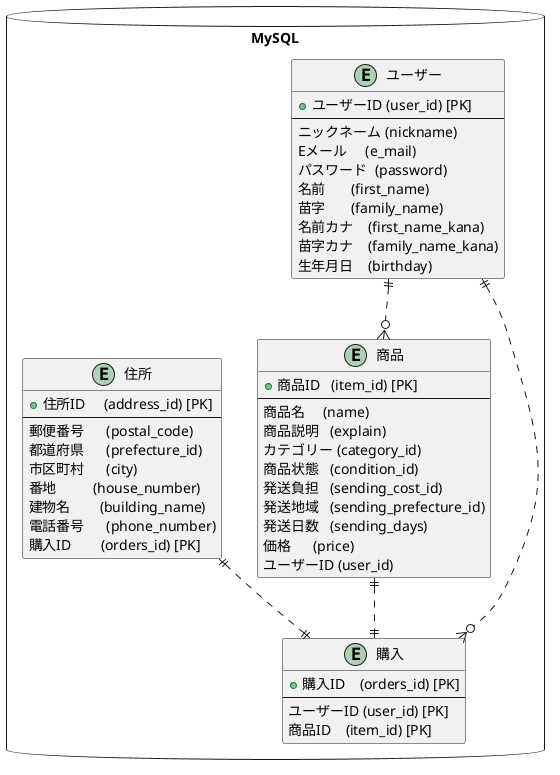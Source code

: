 @startuml EntityRelationship

package "MySQL" as target_system <<Database>> {

    ' ユーザーテーブル
    entity "ユーザー" as users {
        + ユーザーID (user_id) [PK]
        --
        ニックネーム (nickname)
        Eメール     (e_mail)
        パスワード  (password)
        名前       (first_name)
        苗字       (family_name)
        名前カナ    (first_name_kana)
        苗字カナ    (family_name_kana)
        生年月日    (birthday)
       }

    ' 商品テーブル
    entity "商品" as items {
        + 商品ID   (item_id) [PK]
        --
        商品名     (name)
        商品説明   (explain)
        カテゴリー (category_id)
        商品状態   (condition_id)
        発送負担   (sending_cost_id)
        発送地域   (sending_prefecture_id)
        発送日数   (sending_days)
        価格      (price)
        ユーザーID (user_id)
       }
    ' 住所テーブル
    entity "住所" as addresses {
        + 住所ID     (address_id) [PK]
        --
        郵便番号      (postal_code)
        都道府県      (prefecture_id)  
        市区町村      (city)        
        番地          (house_number)
        建物名        (building_name)
        電話番号      (phone_number)
        購入ID        (orders_id) [PK]
       }

    ' 購入テーブル
    entity "購入" as orders {
        + 購入ID    (orders_id) [PK]
        --
          ユーザーID (user_id) [PK]
          商品ID    (item_id) [PK]
    }

    users ||..o{ items
    users ||..o{ orders
    items ||..|| orders
    addresses ||..|| orders
}



@enduml


